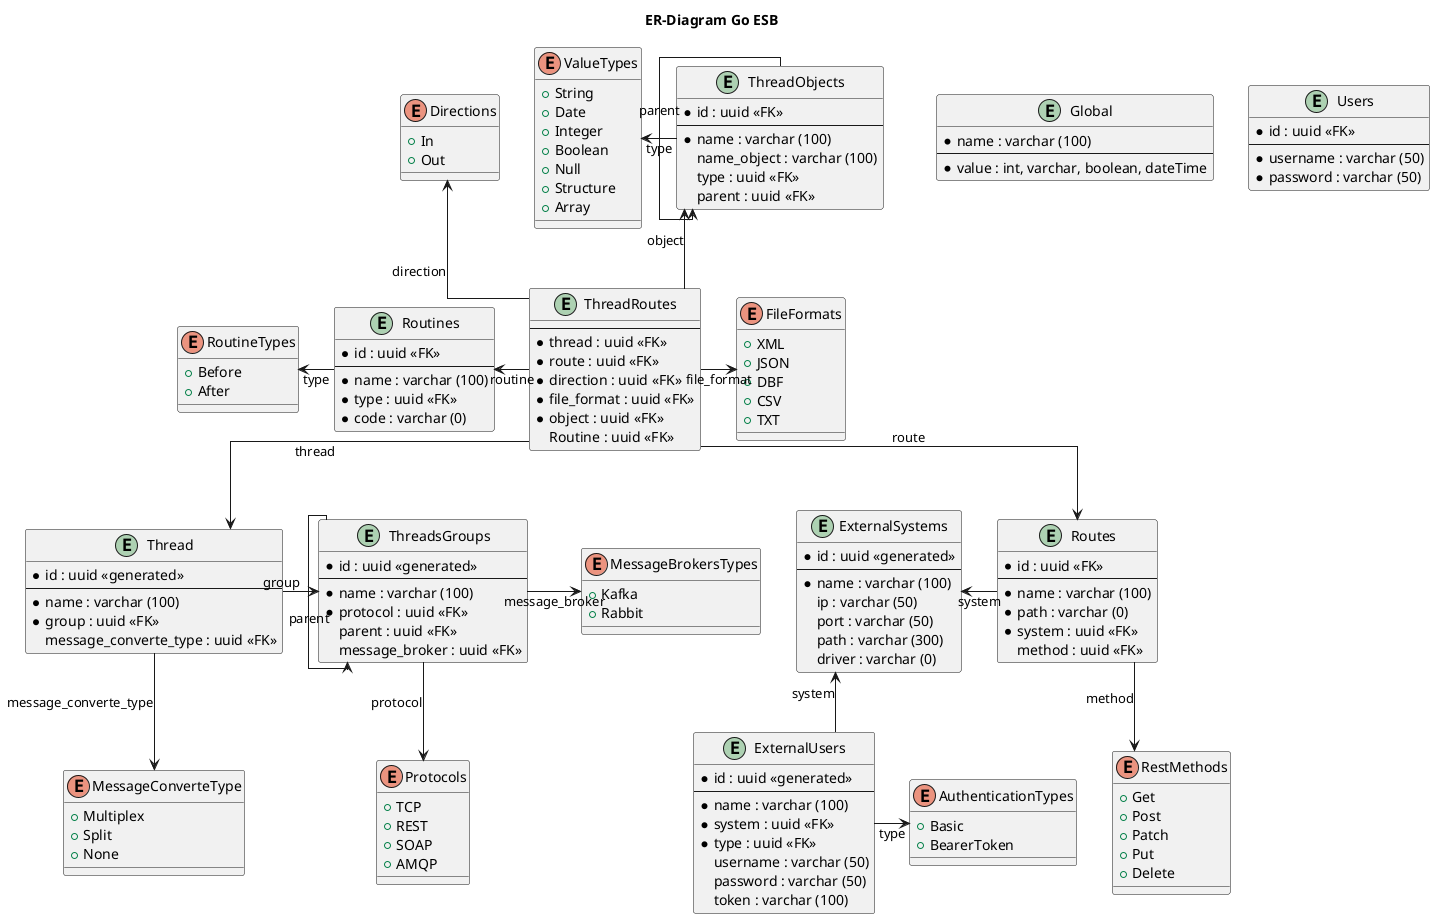 @startuml go_esb

skinparam linetype ortho

title ER-Diagram Go ESB

entity "Global" as eGlobal {
    *name : varchar (100)
    --
    *value : int, varchar, boolean, dateTime
}

entity "Users" as eUsers {
    *id : uuid <<FK>>
    --
    *username : varchar (50)
    *password : varchar (50)
}

entity "ExternalSystems" as eExternalSystems {
    *id : uuid <<generated>>
    --
    *name : varchar (100)
    ip : varchar (50)
    port : varchar (50)
    path : varchar (300)
    driver : varchar (0)
}

entity "ExternalUsers" as eExternalUsers {
    *id : uuid <<generated>>
    --
    *name : varchar (100)
    *system : uuid <<FK>>
    *type : uuid <<FK>>
    username : varchar (50)
    password : varchar (50)
    token : varchar (100)
}

eExternalUsers -u-> eExternalSystems : system
eExternalUsers -> eAuthenticationTypes : type

enum "AuthenticationTypes" as eAuthenticationTypes {
    + Basic
    + BearerToken
}

entity "ThreadsGroups" as eThreadsGroups {
    *id : uuid <<generated>>
    --
    *name : varchar (100)
    *protocol : uuid <<FK>>
    parent : uuid <<FK>>
    message_broker : uuid <<FK>>
}

enum "MessageBrokersTypes" as eMessageBrokersTypes {
    + Kafka
    + Rabbit
}

eThreadsGroups -d-> eProtocols : protocol
eThreadsGroups -> eThreadsGroups : parent
eThreadsGroups -> eMessageBrokersTypes : message_broker

enum "Protocols" as eProtocols {
    + TCP
    + REST
    + SOAP
    + AMQP
}

entity "Thread" as eThreads {
    *id : uuid <<generated>>
    --
    *name : varchar (100)
    *group : uuid <<FK>>
    message_converte_type : uuid <<FK>>
}

eThreads -> eThreadsGroups : group
eThreads -d-> eMessageConverteTypes : message_converte_type

enum "MessageConverteType" as eMessageConverteTypes {
    + Multiplex
    + Split
    + None
}

entity "Routes" as eRoutes {
    *id : uuid <<FK>>
    --
    *name : varchar (100)
    *path : varchar (0)
    *system : uuid <<FK>>
    method : uuid <<FK>>
}

eExternalSystems <- eRoutes : system
eRoutes -d-> eRestMethods : method

enum "RestMethods" as eRestMethods {
    + Get
    + Post
    + Patch
    + Put
    + Delete
}

entity "ThreadRoutes" as eThreadRoutes {
    --
    *thread : uuid <<FK>>
    *route : uuid <<FK>>
    *direction : uuid <<FK>>
    *file_format : uuid <<FK>>
    *object : uuid <<FK>>
    Routine : uuid <<FK>>
}

enum "Directions" as eDirections {
    + In
    + Out
}

enum "FileFormats" as eFileFormats {
    + XML
    + JSON
    + DBF
    + CSV
    + TXT
}

entity "Routines" as eRoutines {
    *id : uuid <<FK>>
    --
    *name : varchar (100)
    *type : uuid <<FK>>
    *code : varchar (0)
}

eRoutineTypes <- eRoutines : type

enum "RoutineTypes" as eRoutineTypes {
    + Before
    + After
}

entity "ThreadObjects" as eThreadObjects {
    *id : uuid <<FK>>
    --
    *name : varchar (100)
    name_object : varchar (100)
    type : uuid <<FK>>
    parent : uuid <<FK>>
}

eThreadRoutes -d-> eThreads : thread
eThreadRoutes -d-> eRoutes : route
eThreadRoutes -u-> eDirections : direction
eThreadRoutes -> eFileFormats : file_format
eRoutines <- eThreadRoutes  : routine
eThreadRoutes -u-> eThreadObjects : object 

enum "ValueTypes" as eValueTypes {
    + String
    + Date
    + Integer
    + Boolean
    + Null
    + Structure
    + Array
}

eValueTypes <-eThreadObjects : type
eThreadObjects -> eThreadObjects : parent

@enduml